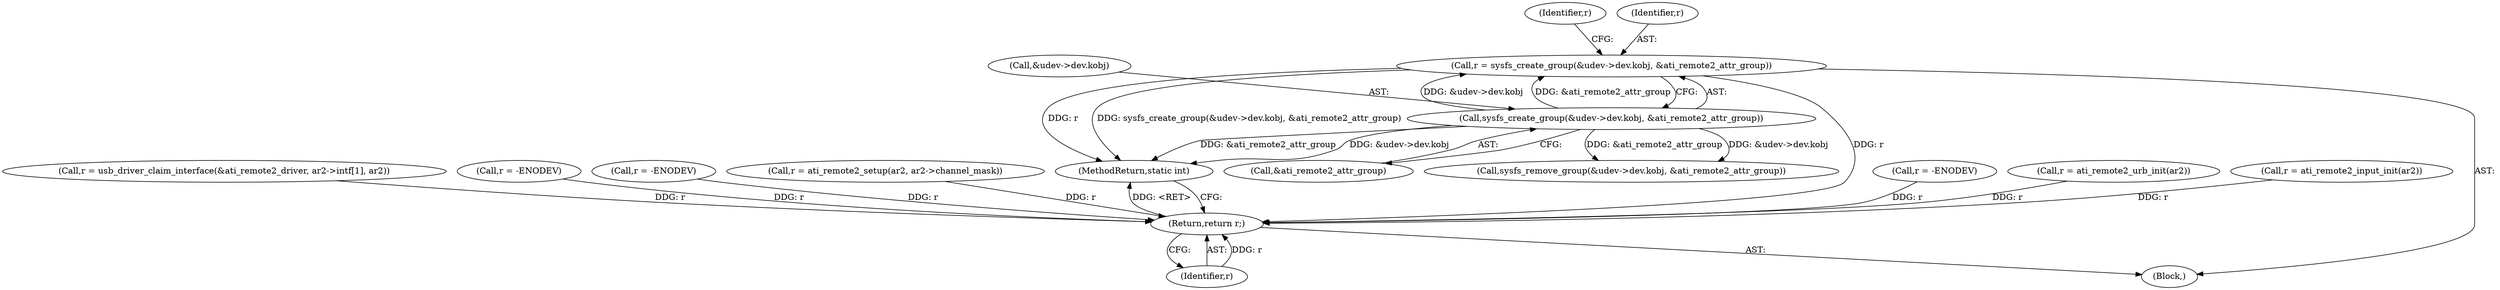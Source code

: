 digraph "0_linux_950336ba3e4a1ffd2ca60d29f6ef386dd2c7351d@API" {
"1000356" [label="(Call,r = sysfs_create_group(&udev->dev.kobj, &ati_remote2_attr_group))"];
"1000358" [label="(Call,sysfs_create_group(&udev->dev.kobj, &ati_remote2_attr_group))"];
"1000412" [label="(Return,return r;)"];
"1000368" [label="(Identifier,r)"];
"1000283" [label="(Call,r = -ENODEV)"];
"1000412" [label="(Return,return r;)"];
"1000302" [label="(Call,r = ati_remote2_urb_init(ar2))"];
"1000365" [label="(Call,&ati_remote2_attr_group)"];
"1000388" [label="(Call,sysfs_remove_group(&udev->dev.kobj, &ati_remote2_attr_group))"];
"1000370" [label="(Call,r = ati_remote2_input_init(ar2))"];
"1000239" [label="(Call,r = usb_driver_claim_interface(&ati_remote2_driver, ar2->intf[1], ar2))"];
"1000359" [label="(Call,&udev->dev.kobj)"];
"1000413" [label="(Identifier,r)"];
"1000106" [label="(Block,)"];
"1000356" [label="(Call,r = sysfs_create_group(&udev->dev.kobj, &ati_remote2_attr_group))"];
"1000358" [label="(Call,sysfs_create_group(&udev->dev.kobj, &ati_remote2_attr_group))"];
"1000357" [label="(Identifier,r)"];
"1000167" [label="(Call,r = -ENODEV)"];
"1000234" [label="(Call,r = -ENODEV)"];
"1000319" [label="(Call,r = ati_remote2_setup(ar2, ar2->channel_mask))"];
"1000414" [label="(MethodReturn,static int)"];
"1000356" -> "1000106"  [label="AST: "];
"1000356" -> "1000358"  [label="CFG: "];
"1000357" -> "1000356"  [label="AST: "];
"1000358" -> "1000356"  [label="AST: "];
"1000368" -> "1000356"  [label="CFG: "];
"1000356" -> "1000414"  [label="DDG: r"];
"1000356" -> "1000414"  [label="DDG: sysfs_create_group(&udev->dev.kobj, &ati_remote2_attr_group)"];
"1000358" -> "1000356"  [label="DDG: &udev->dev.kobj"];
"1000358" -> "1000356"  [label="DDG: &ati_remote2_attr_group"];
"1000356" -> "1000412"  [label="DDG: r"];
"1000358" -> "1000365"  [label="CFG: "];
"1000359" -> "1000358"  [label="AST: "];
"1000365" -> "1000358"  [label="AST: "];
"1000358" -> "1000414"  [label="DDG: &ati_remote2_attr_group"];
"1000358" -> "1000414"  [label="DDG: &udev->dev.kobj"];
"1000358" -> "1000388"  [label="DDG: &udev->dev.kobj"];
"1000358" -> "1000388"  [label="DDG: &ati_remote2_attr_group"];
"1000412" -> "1000106"  [label="AST: "];
"1000412" -> "1000413"  [label="CFG: "];
"1000413" -> "1000412"  [label="AST: "];
"1000414" -> "1000412"  [label="CFG: "];
"1000412" -> "1000414"  [label="DDG: <RET>"];
"1000413" -> "1000412"  [label="DDG: r"];
"1000167" -> "1000412"  [label="DDG: r"];
"1000283" -> "1000412"  [label="DDG: r"];
"1000234" -> "1000412"  [label="DDG: r"];
"1000239" -> "1000412"  [label="DDG: r"];
"1000319" -> "1000412"  [label="DDG: r"];
"1000370" -> "1000412"  [label="DDG: r"];
"1000302" -> "1000412"  [label="DDG: r"];
}
